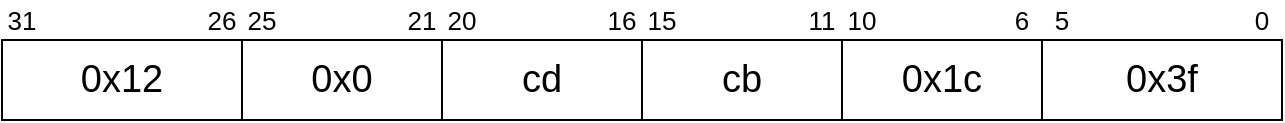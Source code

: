 <mxfile version="12.9.13" type="device"><diagram id="lW4B14q6tJ0Ex4mPdbhc" name="Page-1"><mxGraphModel dx="1158" dy="726" grid="1" gridSize="10" guides="1" tooltips="1" connect="1" arrows="1" fold="1" page="1" pageScale="1" pageWidth="850" pageHeight="1100" math="0" shadow="0"><root><mxCell id="0"/><mxCell id="1" parent="0"/><mxCell id="vGDDM-ptShni_ODiw2sL-1" value="" style="rounded=0;whiteSpace=wrap;html=1;" parent="1" vertex="1"><mxGeometry x="40" y="80" width="640" height="40" as="geometry"/></mxCell><mxCell id="vGDDM-ptShni_ODiw2sL-2" value="0x3f" style="rounded=0;whiteSpace=wrap;html=1;fontSize=19;" parent="1" vertex="1"><mxGeometry x="560" y="80" width="120" height="40" as="geometry"/></mxCell><mxCell id="vGDDM-ptShni_ODiw2sL-4" value="0x1c" style="rounded=0;whiteSpace=wrap;html=1;fontSize=19;" parent="1" vertex="1"><mxGeometry x="460" y="80" width="100" height="40" as="geometry"/></mxCell><mxCell id="vGDDM-ptShni_ODiw2sL-5" value="cb" style="rounded=0;whiteSpace=wrap;html=1;fontSize=19;" parent="1" vertex="1"><mxGeometry x="360" y="80" width="100" height="40" as="geometry"/></mxCell><mxCell id="vGDDM-ptShni_ODiw2sL-6" value="cd" style="rounded=0;whiteSpace=wrap;html=1;fontSize=19;" parent="1" vertex="1"><mxGeometry x="260" y="80" width="100" height="40" as="geometry"/></mxCell><mxCell id="vGDDM-ptShni_ODiw2sL-7" value="0x0" style="rounded=0;whiteSpace=wrap;html=1;fontSize=19;" parent="1" vertex="1"><mxGeometry x="160" y="80" width="100" height="40" as="geometry"/></mxCell><mxCell id="vGDDM-ptShni_ODiw2sL-8" value="0x12" style="rounded=0;whiteSpace=wrap;html=1;fontSize=19;" parent="1" vertex="1"><mxGeometry x="40" y="80" width="120" height="40" as="geometry"/></mxCell><mxCell id="vGDDM-ptShni_ODiw2sL-9" value="0" style="text;html=1;strokeColor=none;fillColor=none;align=center;verticalAlign=middle;whiteSpace=wrap;rounded=0;fontSize=13;" parent="1" vertex="1"><mxGeometry x="660" y="60" width="20" height="20" as="geometry"/></mxCell><mxCell id="vGDDM-ptShni_ODiw2sL-10" value="16" style="text;html=1;strokeColor=none;fillColor=none;align=center;verticalAlign=middle;whiteSpace=wrap;rounded=0;fontSize=13;" parent="1" vertex="1"><mxGeometry x="340" y="60" width="20" height="20" as="geometry"/></mxCell><mxCell id="vGDDM-ptShni_ODiw2sL-11" value="5" style="text;html=1;strokeColor=none;fillColor=none;align=center;verticalAlign=middle;whiteSpace=wrap;rounded=0;fontSize=13;" parent="1" vertex="1"><mxGeometry x="560" y="60" width="20" height="20" as="geometry"/></mxCell><mxCell id="vGDDM-ptShni_ODiw2sL-12" value="15" style="text;html=1;strokeColor=none;fillColor=none;align=center;verticalAlign=middle;whiteSpace=wrap;rounded=0;fontSize=13;" parent="1" vertex="1"><mxGeometry x="360" y="60" width="20" height="20" as="geometry"/></mxCell><mxCell id="vGDDM-ptShni_ODiw2sL-13" value="10" style="text;html=1;strokeColor=none;fillColor=none;align=center;verticalAlign=middle;whiteSpace=wrap;rounded=0;fontSize=13;" parent="1" vertex="1"><mxGeometry x="460" y="60" width="20" height="20" as="geometry"/></mxCell><mxCell id="vGDDM-ptShni_ODiw2sL-14" value="31" style="text;html=1;strokeColor=none;fillColor=none;align=center;verticalAlign=middle;whiteSpace=wrap;rounded=0;fontSize=13;" parent="1" vertex="1"><mxGeometry x="40" y="60" width="20" height="20" as="geometry"/></mxCell><mxCell id="vGDDM-ptShni_ODiw2sL-15" value="25" style="text;html=1;strokeColor=none;fillColor=none;align=center;verticalAlign=middle;whiteSpace=wrap;rounded=0;fontSize=13;" parent="1" vertex="1"><mxGeometry x="160" y="60" width="20" height="20" as="geometry"/></mxCell><mxCell id="vGDDM-ptShni_ODiw2sL-16" value="21" style="text;html=1;strokeColor=none;fillColor=none;align=center;verticalAlign=middle;whiteSpace=wrap;rounded=0;fontSize=13;" parent="1" vertex="1"><mxGeometry x="240" y="60" width="20" height="20" as="geometry"/></mxCell><mxCell id="vGDDM-ptShni_ODiw2sL-17" value="20" style="text;html=1;strokeColor=none;fillColor=none;align=center;verticalAlign=middle;whiteSpace=wrap;rounded=0;fontSize=13;" parent="1" vertex="1"><mxGeometry x="260" y="60" width="20" height="20" as="geometry"/></mxCell><mxCell id="vGDDM-ptShni_ODiw2sL-18" value="11" style="text;html=1;strokeColor=none;fillColor=none;align=center;verticalAlign=middle;whiteSpace=wrap;rounded=0;fontSize=13;" parent="1" vertex="1"><mxGeometry x="440" y="60" width="20" height="20" as="geometry"/></mxCell><mxCell id="vGDDM-ptShni_ODiw2sL-19" value="6" style="text;html=1;strokeColor=none;fillColor=none;align=center;verticalAlign=middle;whiteSpace=wrap;rounded=0;fontSize=13;" parent="1" vertex="1"><mxGeometry x="540" y="60" width="20" height="20" as="geometry"/></mxCell><mxCell id="vGDDM-ptShni_ODiw2sL-22" value="26" style="text;html=1;strokeColor=none;fillColor=none;align=center;verticalAlign=middle;whiteSpace=wrap;rounded=0;fontSize=13;" parent="1" vertex="1"><mxGeometry x="140" y="60" width="20" height="20" as="geometry"/></mxCell></root></mxGraphModel></diagram></mxfile>